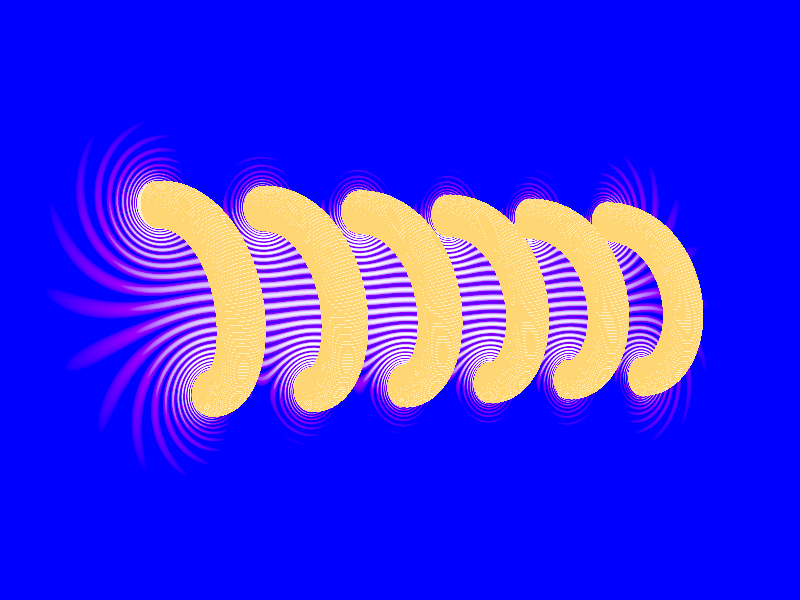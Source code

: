 //******************************************************************************************
//* Magnetic Field of a Solenoid, copyright by Paul Nylander, bugman123.com, 5/17/06
//* runtime: 1 minute
//******************************************************************************************

#declare mu0=1.25663706144e-6; #declare n=6; #declare R=0.01; #declare dL=(4/3)*R; #declare r=R/4;
camera{location <13.65,0,16.25>*R look_at 0.4*R*x up -y right x*image_width/image_height sky -y angle 25}
light_source{<0,0,8*R>,1}

//Solenoid
#include "golds.inc"
#declare begin=1; #declare x1=(0.25-n/2)*dL;
#while(x1<=(n/2-0.25)*dL)
 #declare theta=2*pi*(x1/dL+n/2); #declare p2=<x1,R*sin(theta),-R*cos(theta)>;
 sphere{p2,r texture{T_Gold_5A}} #if(!begin) cylinder{p1,p2,r texture{T_Gold_1A}} #end
 #declare begin=0; #declare p1=p2; #declare x1=x1+0.005*dL;
#end

//Electromagnetic Field
#declare Sqr=function(X) {X*X};
#declare sign=function(i1) {1-2*floor(2*mod((i1-1)/2,n)/n)}; // i1<n1?1:-1
#declare I=function(i1) {sign(i1)}; // current
#declare xcoil=function(i1) {(4/3)*R*(mod(i1-1,n)+0.5*floor(2*mod((i1-1)/2,n)/n)-0.5*(n-0.5))};
#declare B=function{(mu0/(2*pi))*sqrt( // magnetic field magnitude
 Sqr(sum(i1,1,2*n,I(i1)*(y-sign(i1)*R)/(Sqr(x-xcoil(i1))+Sqr(y-sign(i1)*R))))+
 Sqr(sum(i1,1,2*n,I(i1)*(x-xcoil(i1))/(Sqr(x-xcoil(i1))+Sqr(y-sign(i1)*R))))
)}
#declare contours=function{(2+cos(0.06*pi*(sum(i1,1,2*n,I(i1)/sqrt(Sqr(x-xcoil(i1))+Sqr(y-sign(i1)*R))))))/3} // magnetic field line contours
plane{<0,0,1>,0
 pigment{function{min(1,max(0,12000*B(x,y,0)*contours(x,y,0)))} color_map{
  [0 rgbt <0,0,1,1>] [0.25 rgbt <0,0,1,0.75>] [0.5 rgbt <1/3,0,1,0.5>] [0.75 rgbt <2/3,0.5,1,0.25>] [1 rgbt <1,1,1,0>]
 }}
 finish{ambient 2.25 reflection 0 diffuse 0 specular 0}
}
